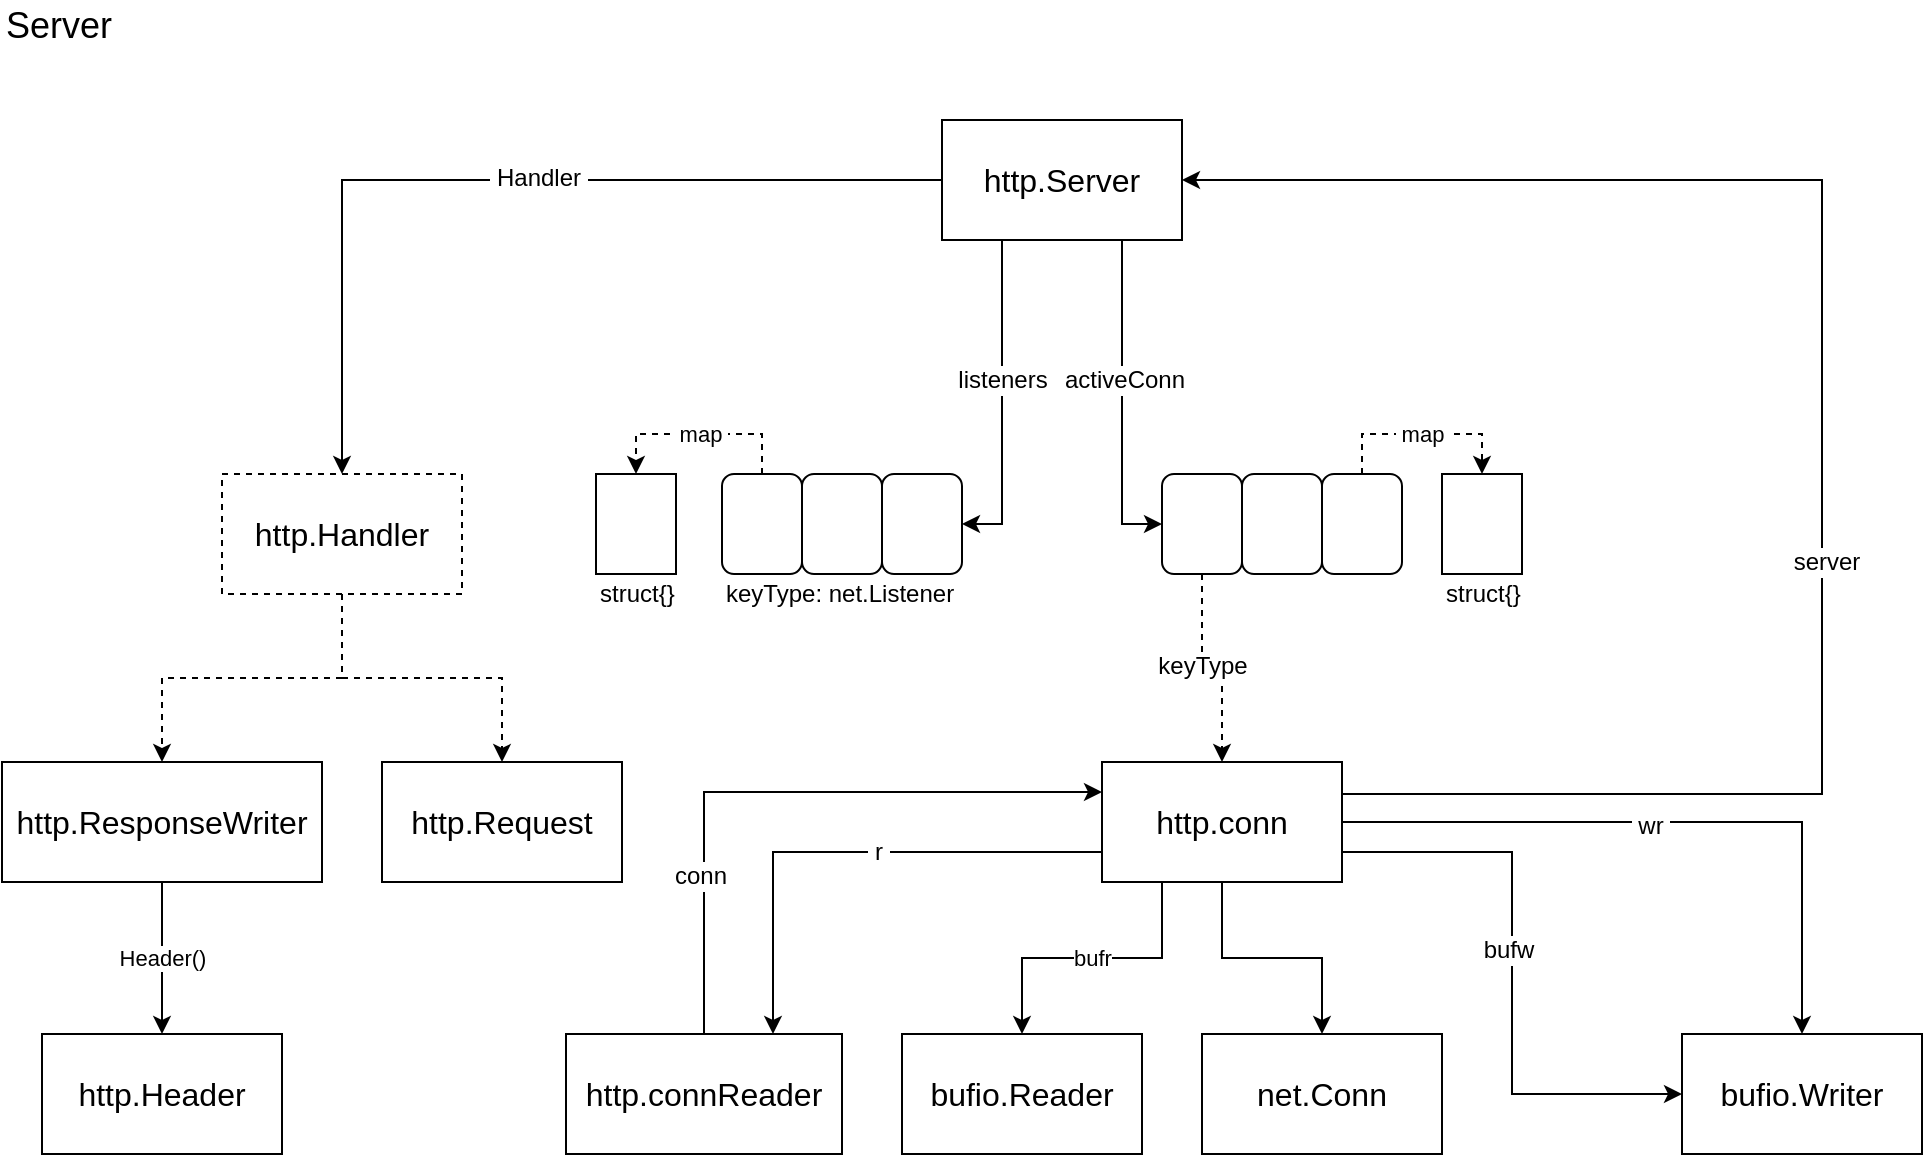 <mxfile version="11.3.0" type="github" pages="5"><diagram id="zBXkdCU3wYErV7SUpff7" name="Server"><mxGraphModel dx="1773" dy="646" grid="1" gridSize="10" guides="1" tooltips="1" connect="1" arrows="1" fold="1" page="1" pageScale="1" pageWidth="827" pageHeight="1169" math="0" shadow="0"><root><mxCell id="0"/><mxCell id="1" parent="0"/><mxCell id="yy0_jVJ6bca4rbAHpRvI-2" style="edgeStyle=orthogonalEdgeStyle;rounded=0;orthogonalLoop=1;jettySize=auto;html=1;exitX=0.5;exitY=1;exitDx=0;exitDy=0;entryX=0.5;entryY=0;entryDx=0;entryDy=0;dashed=1;" parent="1" source="XZ0kQnbGNtwGTSz7tpr2-2" target="eRuvfbk4fQbDGOvKYoNE-1" edge="1"><mxGeometry relative="1" as="geometry"/></mxCell><mxCell id="_5E_B1N9F94cw7hnciZH-10" style="edgeStyle=orthogonalEdgeStyle;rounded=0;orthogonalLoop=1;jettySize=auto;html=1;exitX=0.5;exitY=1;exitDx=0;exitDy=0;entryX=0.5;entryY=0;entryDx=0;entryDy=0;dashed=1;" edge="1" parent="1" source="XZ0kQnbGNtwGTSz7tpr2-2" target="eRuvfbk4fQbDGOvKYoNE-2"><mxGeometry relative="1" as="geometry"/></mxCell><mxCell id="XZ0kQnbGNtwGTSz7tpr2-2" value="&lt;font style=&quot;font-size: 16px&quot;&gt;http.Handler&lt;/font&gt;" style="rounded=0;whiteSpace=wrap;html=1;dashed=1;" parent="1" vertex="1"><mxGeometry x="30" y="257" width="120" height="60" as="geometry"/></mxCell><mxCell id="oGSa9Z-0SdR6X780-D98-1" value="&lt;font style=&quot;font-size: 18px&quot;&gt;Server&lt;/font&gt;" style="text;html=1;resizable=0;points=[];autosize=1;align=left;verticalAlign=top;spacingTop=-4;" parent="1" vertex="1"><mxGeometry x="-80" y="20" width="70" height="20" as="geometry"/></mxCell><mxCell id="eRuvfbk4fQbDGOvKYoNE-1" value="&lt;font style=&quot;font-size: 16px&quot;&gt;http.Request&lt;/font&gt;" style="rounded=0;whiteSpace=wrap;html=1;" parent="1" vertex="1"><mxGeometry x="110" y="401" width="120" height="60" as="geometry"/></mxCell><mxCell id="_5E_B1N9F94cw7hnciZH-13" value="Header()" style="edgeStyle=orthogonalEdgeStyle;rounded=0;orthogonalLoop=1;jettySize=auto;html=1;exitX=0.5;exitY=1;exitDx=0;exitDy=0;entryX=0.5;entryY=0;entryDx=0;entryDy=0;" edge="1" parent="1" source="eRuvfbk4fQbDGOvKYoNE-2" target="yy0_jVJ6bca4rbAHpRvI-4"><mxGeometry relative="1" as="geometry"/></mxCell><mxCell id="eRuvfbk4fQbDGOvKYoNE-2" value="&lt;font style=&quot;font-size: 16px&quot;&gt;http.ResponseWriter&lt;/font&gt;" style="rounded=0;whiteSpace=wrap;html=1;" parent="1" vertex="1"><mxGeometry x="-80" y="401" width="160" height="60" as="geometry"/></mxCell><mxCell id="yy0_jVJ6bca4rbAHpRvI-4" value="&lt;font style=&quot;font-size: 16px&quot;&gt;http.Header&lt;/font&gt;" style="rounded=0;whiteSpace=wrap;html=1;" parent="1" vertex="1"><mxGeometry x="-60" y="537" width="120" height="60" as="geometry"/></mxCell><mxCell id="yy0_jVJ6bca4rbAHpRvI-7" style="edgeStyle=orthogonalEdgeStyle;rounded=0;orthogonalLoop=1;jettySize=auto;html=1;exitX=0;exitY=0.5;exitDx=0;exitDy=0;entryX=0.5;entryY=0;entryDx=0;entryDy=0;" parent="1" source="yy0_jVJ6bca4rbAHpRvI-6" target="XZ0kQnbGNtwGTSz7tpr2-2" edge="1"><mxGeometry relative="1" as="geometry"/></mxCell><mxCell id="dMa3gt0pQZjK0SJyN9aP-4" value="&amp;nbsp;Handler&amp;nbsp;" style="text;html=1;resizable=0;points=[];align=center;verticalAlign=middle;labelBackgroundColor=#ffffff;" parent="yy0_jVJ6bca4rbAHpRvI-7" vertex="1" connectable="0"><mxGeometry x="-0.093" y="-1" relative="1" as="geometry"><mxPoint as="offset"/></mxGeometry></mxCell><mxCell id="dMa3gt0pQZjK0SJyN9aP-5" style="edgeStyle=orthogonalEdgeStyle;rounded=0;orthogonalLoop=1;jettySize=auto;html=1;exitX=0.25;exitY=1;exitDx=0;exitDy=0;entryX=1;entryY=0.5;entryDx=0;entryDy=0;" parent="1" source="yy0_jVJ6bca4rbAHpRvI-6" target="dMa3gt0pQZjK0SJyN9aP-3" edge="1"><mxGeometry relative="1" as="geometry"/></mxCell><mxCell id="dMa3gt0pQZjK0SJyN9aP-6" value="&amp;nbsp;listeners&amp;nbsp;" style="text;html=1;resizable=0;points=[];align=center;verticalAlign=middle;labelBackgroundColor=#ffffff;" parent="dMa3gt0pQZjK0SJyN9aP-5" vertex="1" connectable="0"><mxGeometry x="0.049" y="3" relative="1" as="geometry"><mxPoint x="-3" y="-15" as="offset"/></mxGeometry></mxCell><mxCell id="_5E_B1N9F94cw7hnciZH-8" style="edgeStyle=orthogonalEdgeStyle;rounded=0;orthogonalLoop=1;jettySize=auto;html=1;exitX=0.75;exitY=1;exitDx=0;exitDy=0;entryX=0;entryY=0.5;entryDx=0;entryDy=0;" edge="1" parent="1" source="yy0_jVJ6bca4rbAHpRvI-6" target="dMa3gt0pQZjK0SJyN9aP-13"><mxGeometry relative="1" as="geometry"/></mxCell><mxCell id="_5E_B1N9F94cw7hnciZH-9" value="&amp;nbsp;activeConn&amp;nbsp;" style="text;html=1;resizable=0;points=[];align=center;verticalAlign=middle;labelBackgroundColor=#ffffff;" vertex="1" connectable="0" parent="_5E_B1N9F94cw7hnciZH-8"><mxGeometry x="-0.136" y="1" relative="1" as="geometry"><mxPoint as="offset"/></mxGeometry></mxCell><mxCell id="yy0_jVJ6bca4rbAHpRvI-6" value="&lt;font style=&quot;font-size: 16px&quot;&gt;http.Server&lt;/font&gt;" style="rounded=0;whiteSpace=wrap;html=1;" parent="1" vertex="1"><mxGeometry x="390" y="80" width="120" height="60" as="geometry"/></mxCell><mxCell id="_5E_B1N9F94cw7hnciZH-11" value="&amp;nbsp;map&amp;nbsp;" style="edgeStyle=orthogonalEdgeStyle;rounded=0;orthogonalLoop=1;jettySize=auto;html=1;exitX=0.5;exitY=0;exitDx=0;exitDy=0;entryX=0.5;entryY=0;entryDx=0;entryDy=0;dashed=1;" edge="1" parent="1" source="dMa3gt0pQZjK0SJyN9aP-1" target="dMa3gt0pQZjK0SJyN9aP-7"><mxGeometry relative="1" as="geometry"/></mxCell><mxCell id="dMa3gt0pQZjK0SJyN9aP-1" value="" style="rounded=1;whiteSpace=wrap;html=1;" parent="1" vertex="1"><mxGeometry x="280" y="257" width="40" height="50" as="geometry"/></mxCell><mxCell id="dMa3gt0pQZjK0SJyN9aP-2" value="" style="rounded=1;whiteSpace=wrap;html=1;" parent="1" vertex="1"><mxGeometry x="320" y="257" width="40" height="50" as="geometry"/></mxCell><mxCell id="dMa3gt0pQZjK0SJyN9aP-3" value="" style="rounded=1;whiteSpace=wrap;html=1;" parent="1" vertex="1"><mxGeometry x="360" y="257" width="40" height="50" as="geometry"/></mxCell><mxCell id="dMa3gt0pQZjK0SJyN9aP-7" value="" style="rounded=0;whiteSpace=wrap;html=1;" parent="1" vertex="1"><mxGeometry x="217" y="257" width="40" height="50" as="geometry"/></mxCell><mxCell id="dMa3gt0pQZjK0SJyN9aP-9" value="keyType: net.Listener" style="text;html=1;resizable=0;points=[];autosize=1;align=left;verticalAlign=top;spacingTop=-4;" parent="1" vertex="1"><mxGeometry x="280" y="307" width="130" height="20" as="geometry"/></mxCell><mxCell id="dMa3gt0pQZjK0SJyN9aP-11" value="struct{}" style="text;html=1;resizable=0;points=[];autosize=1;align=left;verticalAlign=top;spacingTop=-4;" parent="1" vertex="1"><mxGeometry x="217" y="307" width="50" height="20" as="geometry"/></mxCell><mxCell id="dMa3gt0pQZjK0SJyN9aP-24" style="edgeStyle=orthogonalEdgeStyle;rounded=0;orthogonalLoop=1;jettySize=auto;html=1;exitX=0.5;exitY=1;exitDx=0;exitDy=0;dashed=1;entryX=0.5;entryY=0;entryDx=0;entryDy=0;" parent="1" source="dMa3gt0pQZjK0SJyN9aP-13" target="dMa3gt0pQZjK0SJyN9aP-23" edge="1"><mxGeometry relative="1" as="geometry"/></mxCell><mxCell id="dMa3gt0pQZjK0SJyN9aP-25" value="&amp;nbsp;keyType&amp;nbsp;" style="text;html=1;resizable=0;points=[];align=center;verticalAlign=middle;labelBackgroundColor=#ffffff;" parent="dMa3gt0pQZjK0SJyN9aP-24" vertex="1" connectable="0"><mxGeometry x="-0.267" y="8" relative="1" as="geometry"><mxPoint x="-8" y="8" as="offset"/></mxGeometry></mxCell><mxCell id="dMa3gt0pQZjK0SJyN9aP-13" value="" style="rounded=1;whiteSpace=wrap;html=1;" parent="1" vertex="1"><mxGeometry x="500" y="257" width="40" height="50" as="geometry"/></mxCell><mxCell id="dMa3gt0pQZjK0SJyN9aP-14" value="" style="rounded=1;whiteSpace=wrap;html=1;" parent="1" vertex="1"><mxGeometry x="540" y="257" width="40" height="50" as="geometry"/></mxCell><mxCell id="_5E_B1N9F94cw7hnciZH-12" value="&amp;nbsp;map&amp;nbsp;" style="edgeStyle=orthogonalEdgeStyle;rounded=0;orthogonalLoop=1;jettySize=auto;html=1;exitX=0.5;exitY=0;exitDx=0;exitDy=0;entryX=0.5;entryY=0;entryDx=0;entryDy=0;dashed=1;" edge="1" parent="1" source="dMa3gt0pQZjK0SJyN9aP-15" target="dMa3gt0pQZjK0SJyN9aP-19"><mxGeometry relative="1" as="geometry"/></mxCell><mxCell id="dMa3gt0pQZjK0SJyN9aP-15" value="" style="rounded=1;whiteSpace=wrap;html=1;" parent="1" vertex="1"><mxGeometry x="580" y="257" width="40" height="50" as="geometry"/></mxCell><mxCell id="dMa3gt0pQZjK0SJyN9aP-19" value="" style="rounded=0;whiteSpace=wrap;html=1;" parent="1" vertex="1"><mxGeometry x="640" y="257" width="40" height="50" as="geometry"/></mxCell><mxCell id="dMa3gt0pQZjK0SJyN9aP-20" value="struct{}" style="text;html=1;resizable=0;points=[];autosize=1;align=left;verticalAlign=top;spacingTop=-4;" parent="1" vertex="1"><mxGeometry x="640" y="307" width="50" height="20" as="geometry"/></mxCell><mxCell id="dMa3gt0pQZjK0SJyN9aP-27" style="edgeStyle=orthogonalEdgeStyle;rounded=0;orthogonalLoop=1;jettySize=auto;html=1;exitX=1;exitY=0.5;exitDx=0;exitDy=0;entryX=1;entryY=0.5;entryDx=0;entryDy=0;" parent="1" source="dMa3gt0pQZjK0SJyN9aP-23" target="yy0_jVJ6bca4rbAHpRvI-6" edge="1"><mxGeometry relative="1" as="geometry"><Array as="points"><mxPoint x="580" y="417"/><mxPoint x="830" y="417"/><mxPoint x="830" y="110"/></Array></mxGeometry></mxCell><mxCell id="dMa3gt0pQZjK0SJyN9aP-28" value="server" style="text;html=1;resizable=0;points=[];align=center;verticalAlign=middle;labelBackgroundColor=#ffffff;" parent="dMa3gt0pQZjK0SJyN9aP-27" vertex="1" connectable="0"><mxGeometry x="-0.133" y="-2" relative="1" as="geometry"><mxPoint as="offset"/></mxGeometry></mxCell><mxCell id="dMa3gt0pQZjK0SJyN9aP-34" style="edgeStyle=orthogonalEdgeStyle;rounded=0;orthogonalLoop=1;jettySize=auto;html=1;exitX=0;exitY=0.75;exitDx=0;exitDy=0;entryX=0.75;entryY=0;entryDx=0;entryDy=0;" parent="1" source="dMa3gt0pQZjK0SJyN9aP-23" target="dMa3gt0pQZjK0SJyN9aP-30" edge="1"><mxGeometry relative="1" as="geometry"/></mxCell><mxCell id="bbZI7tWqv4jfkgn5L-42-3" value="&amp;nbsp;r&amp;nbsp;" style="text;html=1;resizable=0;points=[];align=center;verticalAlign=middle;labelBackgroundColor=#ffffff;" parent="dMa3gt0pQZjK0SJyN9aP-34" vertex="1" connectable="0"><mxGeometry x="-0.122" relative="1" as="geometry"><mxPoint as="offset"/></mxGeometry></mxCell><mxCell id="bbZI7tWqv4jfkgn5L-42-2" value="bufr" style="edgeStyle=orthogonalEdgeStyle;rounded=0;orthogonalLoop=1;jettySize=auto;html=1;exitX=0.25;exitY=1;exitDx=0;exitDy=0;entryX=0.5;entryY=0;entryDx=0;entryDy=0;" parent="1" source="dMa3gt0pQZjK0SJyN9aP-23" target="bbZI7tWqv4jfkgn5L-42-1" edge="1"><mxGeometry relative="1" as="geometry"/></mxCell><mxCell id="_5E_B1N9F94cw7hnciZH-15" style="edgeStyle=orthogonalEdgeStyle;rounded=0;orthogonalLoop=1;jettySize=auto;html=1;exitX=0.5;exitY=1;exitDx=0;exitDy=0;entryX=0.5;entryY=0;entryDx=0;entryDy=0;" edge="1" parent="1" source="dMa3gt0pQZjK0SJyN9aP-23" target="dMa3gt0pQZjK0SJyN9aP-29"><mxGeometry relative="1" as="geometry"/></mxCell><mxCell id="9L2V6W5SGWNOlZvE-vbB-8" style="edgeStyle=orthogonalEdgeStyle;rounded=0;orthogonalLoop=1;jettySize=auto;html=1;exitX=1;exitY=0.75;exitDx=0;exitDy=0;entryX=0;entryY=0.5;entryDx=0;entryDy=0;" edge="1" parent="1" source="dMa3gt0pQZjK0SJyN9aP-23" target="dMa3gt0pQZjK0SJyN9aP-31"><mxGeometry relative="1" as="geometry"/></mxCell><mxCell id="9L2V6W5SGWNOlZvE-vbB-9" value="&amp;nbsp;bufw&amp;nbsp;" style="text;html=1;resizable=0;points=[];align=center;verticalAlign=middle;labelBackgroundColor=#ffffff;" vertex="1" connectable="0" parent="9L2V6W5SGWNOlZvE-vbB-8"><mxGeometry x="-0.084" y="-2" relative="1" as="geometry"><mxPoint as="offset"/></mxGeometry></mxCell><mxCell id="9L2V6W5SGWNOlZvE-vbB-12" style="edgeStyle=orthogonalEdgeStyle;rounded=0;orthogonalLoop=1;jettySize=auto;html=1;exitX=1;exitY=0.5;exitDx=0;exitDy=0;entryX=0.5;entryY=0;entryDx=0;entryDy=0;" edge="1" parent="1" source="dMa3gt0pQZjK0SJyN9aP-23" target="dMa3gt0pQZjK0SJyN9aP-31"><mxGeometry relative="1" as="geometry"/></mxCell><mxCell id="9L2V6W5SGWNOlZvE-vbB-13" value="&amp;nbsp;wr&amp;nbsp;" style="text;html=1;resizable=0;points=[];align=center;verticalAlign=middle;labelBackgroundColor=#ffffff;" vertex="1" connectable="0" parent="9L2V6W5SGWNOlZvE-vbB-12"><mxGeometry x="-0.083" y="-2" relative="1" as="geometry"><mxPoint as="offset"/></mxGeometry></mxCell><mxCell id="dMa3gt0pQZjK0SJyN9aP-23" value="&lt;font style=&quot;font-size: 16px&quot;&gt;http.conn&lt;/font&gt;" style="rounded=0;whiteSpace=wrap;html=1;" parent="1" vertex="1"><mxGeometry x="470" y="401" width="120" height="60" as="geometry"/></mxCell><mxCell id="bbZI7tWqv4jfkgn5L-42-1" value="&lt;font style=&quot;font-size: 16px&quot;&gt;bufio.Reader&lt;/font&gt;" style="rounded=0;whiteSpace=wrap;html=1;" parent="1" vertex="1"><mxGeometry x="370" y="537" width="120" height="60" as="geometry"/></mxCell><mxCell id="dMa3gt0pQZjK0SJyN9aP-29" value="&lt;font style=&quot;font-size: 16px&quot;&gt;net.Conn&lt;/font&gt;" style="rounded=0;whiteSpace=wrap;html=1;" parent="1" vertex="1"><mxGeometry x="520" y="537" width="120" height="60" as="geometry"/></mxCell><mxCell id="55347ak_hM7CL-N7wHWb-1" style="edgeStyle=orthogonalEdgeStyle;rounded=0;orthogonalLoop=1;jettySize=auto;html=1;exitX=0.5;exitY=0;exitDx=0;exitDy=0;entryX=0;entryY=0.25;entryDx=0;entryDy=0;" parent="1" source="dMa3gt0pQZjK0SJyN9aP-30" target="dMa3gt0pQZjK0SJyN9aP-23" edge="1"><mxGeometry relative="1" as="geometry"/></mxCell><mxCell id="55347ak_hM7CL-N7wHWb-2" value="conn" style="text;html=1;resizable=0;points=[];align=center;verticalAlign=middle;labelBackgroundColor=#ffffff;" parent="55347ak_hM7CL-N7wHWb-1" vertex="1" connectable="0"><mxGeometry x="-0.502" y="2" relative="1" as="geometry"><mxPoint as="offset"/></mxGeometry></mxCell><mxCell id="dMa3gt0pQZjK0SJyN9aP-30" value="&lt;font style=&quot;font-size: 16px&quot;&gt;http.connReader&lt;/font&gt;" style="rounded=0;whiteSpace=wrap;html=1;" parent="1" vertex="1"><mxGeometry x="202" y="537" width="138" height="60" as="geometry"/></mxCell><mxCell id="dMa3gt0pQZjK0SJyN9aP-31" value="&lt;font style=&quot;font-size: 16px&quot;&gt;bufio.Writer&lt;/font&gt;" style="rounded=0;whiteSpace=wrap;html=1;" parent="1" vertex="1"><mxGeometry x="760" y="537" width="120" height="60" as="geometry"/></mxCell></root></mxGraphModel></diagram><diagram id="KPZ4N2hkVdt5YZVteXWy" name="Transport"><mxGraphModel dx="946" dy="646" grid="1" gridSize="10" guides="1" tooltips="1" connect="1" arrows="1" fold="1" page="1" pageScale="1" pageWidth="827" pageHeight="1169" math="0" shadow="0"><root><mxCell id="mEmLJkesen6WETmv3eBq-0"/><mxCell id="mEmLJkesen6WETmv3eBq-1" parent="mEmLJkesen6WETmv3eBq-0"/><mxCell id="mEmLJkesen6WETmv3eBq-4" value="" style="edgeStyle=orthogonalEdgeStyle;rounded=0;orthogonalLoop=1;jettySize=auto;html=1;dashed=1;" parent="mEmLJkesen6WETmv3eBq-1" source="mEmLJkesen6WETmv3eBq-2" target="mEmLJkesen6WETmv3eBq-3" edge="1"><mxGeometry relative="1" as="geometry"/></mxCell><mxCell id="mEmLJkesen6WETmv3eBq-16" style="edgeStyle=orthogonalEdgeStyle;rounded=0;orthogonalLoop=1;jettySize=auto;html=1;exitX=0;exitY=0.5;exitDx=0;exitDy=0;entryX=0;entryY=0.5;entryDx=0;entryDy=0;" parent="mEmLJkesen6WETmv3eBq-1" source="mEmLJkesen6WETmv3eBq-2" target="mEmLJkesen6WETmv3eBq-13" edge="1"><mxGeometry relative="1" as="geometry"/></mxCell><mxCell id="mEmLJkesen6WETmv3eBq-17" value="idleConn" style="text;html=1;resizable=0;points=[];align=center;verticalAlign=middle;labelBackgroundColor=#ffffff;" parent="mEmLJkesen6WETmv3eBq-16" vertex="1" connectable="0"><mxGeometry x="0.025" y="-2" relative="1" as="geometry"><mxPoint x="2" y="-7" as="offset"/></mxGeometry></mxCell><mxCell id="mEmLJkesen6WETmv3eBq-2" value="&lt;font style=&quot;font-size: 15px&quot;&gt;http.Transport&lt;/font&gt;" style="rounded=0;whiteSpace=wrap;html=1;" parent="mEmLJkesen6WETmv3eBq-1" vertex="1"><mxGeometry x="100" y="360" width="140" height="50" as="geometry"/></mxCell><mxCell id="mEmLJkesen6WETmv3eBq-8" style="edgeStyle=orthogonalEdgeStyle;rounded=0;orthogonalLoop=1;jettySize=auto;html=1;exitX=0.5;exitY=0;exitDx=0;exitDy=0;entryX=0.5;entryY=1;entryDx=0;entryDy=0;dashed=1;" parent="mEmLJkesen6WETmv3eBq-1" source="mEmLJkesen6WETmv3eBq-3" target="mEmLJkesen6WETmv3eBq-7" edge="1"><mxGeometry relative="1" as="geometry"/></mxCell><mxCell id="mEmLJkesen6WETmv3eBq-9" style="edgeStyle=orthogonalEdgeStyle;rounded=0;orthogonalLoop=1;jettySize=auto;html=1;exitX=0.5;exitY=0;exitDx=0;exitDy=0;entryX=0.5;entryY=1;entryDx=0;entryDy=0;dashed=1;" parent="mEmLJkesen6WETmv3eBq-1" source="mEmLJkesen6WETmv3eBq-3" target="mEmLJkesen6WETmv3eBq-6" edge="1"><mxGeometry relative="1" as="geometry"/></mxCell><mxCell id="mEmLJkesen6WETmv3eBq-3" value="&lt;font style=&quot;font-size: 15px&quot;&gt;http.RoundTripper&lt;/font&gt;" style="rounded=0;whiteSpace=wrap;html=1;" parent="mEmLJkesen6WETmv3eBq-1" vertex="1"><mxGeometry x="100" y="260" width="140" height="50" as="geometry"/></mxCell><mxCell id="mEmLJkesen6WETmv3eBq-6" value="&lt;font style=&quot;font-size: 15px&quot;&gt;http.Response&lt;/font&gt;" style="rounded=0;whiteSpace=wrap;html=1;" parent="mEmLJkesen6WETmv3eBq-1" vertex="1"><mxGeometry x="200" y="150" width="130" height="50" as="geometry"/></mxCell><mxCell id="mEmLJkesen6WETmv3eBq-7" value="&lt;font style=&quot;font-size: 15px&quot;&gt;http.Request&lt;/font&gt;" style="rounded=0;whiteSpace=wrap;html=1;" parent="mEmLJkesen6WETmv3eBq-1" vertex="1"><mxGeometry x="20" y="150" width="130" height="50" as="geometry"/></mxCell><mxCell id="mEmLJkesen6WETmv3eBq-23" style="edgeStyle=orthogonalEdgeStyle;rounded=0;orthogonalLoop=1;jettySize=auto;html=1;exitX=0.5;exitY=0;exitDx=0;exitDy=0;entryX=0.5;entryY=0;entryDx=0;entryDy=0;dashed=1;" parent="mEmLJkesen6WETmv3eBq-1" source="mEmLJkesen6WETmv3eBq-13" target="mEmLJkesen6WETmv3eBq-20" edge="1"><mxGeometry relative="1" as="geometry"/></mxCell><mxCell id="mEmLJkesen6WETmv3eBq-24" value="&amp;nbsp;map&amp;nbsp;" style="text;html=1;resizable=0;points=[];align=center;verticalAlign=middle;labelBackgroundColor=#ffffff;" parent="mEmLJkesen6WETmv3eBq-23" vertex="1" connectable="0"><mxGeometry x="0.08" y="1" relative="1" as="geometry"><mxPoint as="offset"/></mxGeometry></mxCell><mxCell id="mEmLJkesen6WETmv3eBq-13" value="" style="rounded=1;whiteSpace=wrap;html=1;" parent="mEmLJkesen6WETmv3eBq-1" vertex="1"><mxGeometry x="120" y="480" width="40" height="50" as="geometry"/></mxCell><mxCell id="mEmLJkesen6WETmv3eBq-14" value="" style="rounded=1;whiteSpace=wrap;html=1;" parent="mEmLJkesen6WETmv3eBq-1" vertex="1"><mxGeometry x="160" y="480" width="40" height="50" as="geometry"/></mxCell><mxCell id="mEmLJkesen6WETmv3eBq-15" value="" style="rounded=1;whiteSpace=wrap;html=1;" parent="mEmLJkesen6WETmv3eBq-1" vertex="1"><mxGeometry x="200" y="480" width="40" height="50" as="geometry"/></mxCell><mxCell id="mEmLJkesen6WETmv3eBq-18" value="keyType:&amp;nbsp; http.connectMethodKey" style="text;html=1;resizable=0;points=[];autosize=1;align=left;verticalAlign=top;spacingTop=-4;" parent="mEmLJkesen6WETmv3eBq-1" vertex="1"><mxGeometry x="120" y="538" width="200" height="20" as="geometry"/></mxCell><mxCell id="mEmLJkesen6WETmv3eBq-20" value="" style="rounded=1;whiteSpace=wrap;html=1;" parent="mEmLJkesen6WETmv3eBq-1" vertex="1"><mxGeometry x="293" y="480" width="40" height="50" as="geometry"/></mxCell><mxCell id="mEmLJkesen6WETmv3eBq-27" style="edgeStyle=orthogonalEdgeStyle;rounded=0;orthogonalLoop=1;jettySize=auto;html=1;exitX=0.5;exitY=0;exitDx=0;exitDy=0;dashed=1;entryX=0;entryY=0.5;entryDx=0;entryDy=0;" parent="mEmLJkesen6WETmv3eBq-1" source="mEmLJkesen6WETmv3eBq-21" target="mEmLJkesen6WETmv3eBq-26" edge="1"><mxGeometry relative="1" as="geometry"><mxPoint x="460" y="200" as="targetPoint"/></mxGeometry></mxCell><mxCell id="mEmLJkesen6WETmv3eBq-28" value="valueType" style="text;html=1;resizable=0;points=[];align=center;verticalAlign=middle;labelBackgroundColor=#ffffff;" parent="mEmLJkesen6WETmv3eBq-27" vertex="1" connectable="0"><mxGeometry x="-0.181" relative="1" as="geometry"><mxPoint as="offset"/></mxGeometry></mxCell><mxCell id="mEmLJkesen6WETmv3eBq-21" value="" style="rounded=1;whiteSpace=wrap;html=1;" parent="mEmLJkesen6WETmv3eBq-1" vertex="1"><mxGeometry x="333" y="480" width="40" height="50" as="geometry"/></mxCell><mxCell id="mEmLJkesen6WETmv3eBq-22" value="" style="rounded=1;whiteSpace=wrap;html=1;" parent="mEmLJkesen6WETmv3eBq-1" vertex="1"><mxGeometry x="373" y="480" width="40" height="50" as="geometry"/></mxCell><mxCell id="mEmLJkesen6WETmv3eBq-32" style="edgeStyle=orthogonalEdgeStyle;rounded=0;orthogonalLoop=1;jettySize=auto;html=1;exitX=0.25;exitY=1;exitDx=0;exitDy=0;entryX=0.5;entryY=0;entryDx=0;entryDy=0;" parent="mEmLJkesen6WETmv3eBq-1" source="mEmLJkesen6WETmv3eBq-26" target="mEmLJkesen6WETmv3eBq-31" edge="1"><mxGeometry relative="1" as="geometry"/></mxCell><mxCell id="mEmLJkesen6WETmv3eBq-36" value="&amp;nbsp;conn&amp;nbsp;" style="text;html=1;resizable=0;points=[];align=center;verticalAlign=middle;labelBackgroundColor=#ffffff;" parent="mEmLJkesen6WETmv3eBq-32" vertex="1" connectable="0"><mxGeometry x="0.004" y="4" relative="1" as="geometry"><mxPoint as="offset"/></mxGeometry></mxCell><mxCell id="mEmLJkesen6WETmv3eBq-33" style="edgeStyle=orthogonalEdgeStyle;rounded=0;orthogonalLoop=1;jettySize=auto;html=1;exitX=0.5;exitY=1;exitDx=0;exitDy=0;entryX=0.5;entryY=0;entryDx=0;entryDy=0;" parent="mEmLJkesen6WETmv3eBq-1" source="mEmLJkesen6WETmv3eBq-26" target="mEmLJkesen6WETmv3eBq-30" edge="1"><mxGeometry relative="1" as="geometry"/></mxCell><mxCell id="mEmLJkesen6WETmv3eBq-37" value="br" style="text;html=1;resizable=0;points=[];align=center;verticalAlign=middle;labelBackgroundColor=#ffffff;" parent="mEmLJkesen6WETmv3eBq-33" vertex="1" connectable="0"><mxGeometry x="-0.017" relative="1" as="geometry"><mxPoint as="offset"/></mxGeometry></mxCell><mxCell id="mEmLJkesen6WETmv3eBq-34" style="edgeStyle=orthogonalEdgeStyle;rounded=0;orthogonalLoop=1;jettySize=auto;html=1;exitX=0.75;exitY=1;exitDx=0;exitDy=0;" parent="mEmLJkesen6WETmv3eBq-1" source="mEmLJkesen6WETmv3eBq-26" target="mEmLJkesen6WETmv3eBq-29" edge="1"><mxGeometry relative="1" as="geometry"/></mxCell><mxCell id="mEmLJkesen6WETmv3eBq-38" value="&amp;nbsp;bw&amp;nbsp;" style="text;html=1;resizable=0;points=[];align=center;verticalAlign=middle;labelBackgroundColor=#ffffff;" parent="mEmLJkesen6WETmv3eBq-34" vertex="1" connectable="0"><mxGeometry x="-0.009" y="-3" relative="1" as="geometry"><mxPoint as="offset"/></mxGeometry></mxCell><mxCell id="mEmLJkesen6WETmv3eBq-26" value="&lt;font style=&quot;font-size: 15px&quot;&gt;http.persistConn&lt;/font&gt;" style="rounded=0;whiteSpace=wrap;html=1;" parent="mEmLJkesen6WETmv3eBq-1" vertex="1"><mxGeometry x="510" y="150" width="150" height="50" as="geometry"/></mxCell><mxCell id="mEmLJkesen6WETmv3eBq-29" value="&lt;font style=&quot;font-size: 15px&quot;&gt;bufio.Writer&lt;/font&gt;" style="rounded=0;whiteSpace=wrap;html=1;" parent="mEmLJkesen6WETmv3eBq-1" vertex="1"><mxGeometry x="667" y="320" width="120" height="50" as="geometry"/></mxCell><mxCell id="mEmLJkesen6WETmv3eBq-41" style="edgeStyle=orthogonalEdgeStyle;rounded=0;orthogonalLoop=1;jettySize=auto;html=1;exitX=0.5;exitY=1;exitDx=0;exitDy=0;entryX=0.5;entryY=1;entryDx=0;entryDy=0;dashed=1;" parent="mEmLJkesen6WETmv3eBq-1" source="mEmLJkesen6WETmv3eBq-30" target="mEmLJkesen6WETmv3eBq-31" edge="1"><mxGeometry relative="1" as="geometry"/></mxCell><mxCell id="mEmLJkesen6WETmv3eBq-30" value="&lt;font style=&quot;font-size: 15px&quot;&gt;bufio.Reader&lt;/font&gt;" style="rounded=0;whiteSpace=wrap;html=1;" parent="mEmLJkesen6WETmv3eBq-1" vertex="1"><mxGeometry x="527" y="320" width="120" height="50" as="geometry"/></mxCell><mxCell id="mEmLJkesen6WETmv3eBq-31" value="&lt;font style=&quot;font-size: 15px&quot;&gt;net.Conn&lt;/font&gt;" style="rounded=0;whiteSpace=wrap;html=1;" parent="mEmLJkesen6WETmv3eBq-1" vertex="1"><mxGeometry x="380" y="320" width="120" height="50" as="geometry"/></mxCell><mxCell id="mEmLJkesen6WETmv3eBq-44" value="" style="endArrow=none;dashed=1;html=1;entryX=0.5;entryY=1;entryDx=0;entryDy=0;" parent="mEmLJkesen6WETmv3eBq-1" target="mEmLJkesen6WETmv3eBq-29" edge="1"><mxGeometry width="50" height="50" relative="1" as="geometry"><mxPoint x="727" y="420" as="sourcePoint"/><mxPoint x="657" y="470" as="targetPoint"/></mxGeometry></mxCell><mxCell id="mEmLJkesen6WETmv3eBq-45" value="" style="endArrow=none;dashed=1;html=1;" parent="mEmLJkesen6WETmv3eBq-1" edge="1"><mxGeometry width="50" height="50" relative="1" as="geometry"><mxPoint x="440" y="420" as="sourcePoint"/><mxPoint x="727" y="420" as="targetPoint"/></mxGeometry></mxCell><mxCell id="mEmLJkesen6WETmv3eBq-46" value="" style="endArrow=classic;html=1;dashed=1;entryX=0.5;entryY=1;entryDx=0;entryDy=0;" parent="mEmLJkesen6WETmv3eBq-1" target="mEmLJkesen6WETmv3eBq-31" edge="1"><mxGeometry width="50" height="50" relative="1" as="geometry"><mxPoint x="440" y="420" as="sourcePoint"/><mxPoint x="457" y="400" as="targetPoint"/></mxGeometry></mxCell><mxCell id="mEmLJkesen6WETmv3eBq-47" value="&lt;font style=&quot;font-size: 18px&quot;&gt;Transport&lt;/font&gt;" style="text;html=1;resizable=0;points=[];autosize=1;align=left;verticalAlign=top;spacingTop=-4;" parent="mEmLJkesen6WETmv3eBq-1" vertex="1"><mxGeometry x="20" y="88" width="90" height="20" as="geometry"/></mxCell></root></mxGraphModel></diagram><diagram id="yZ_oZVqlJmadZ3tex43q" name="Page-3"><mxGraphModel dx="946" dy="646" grid="1" gridSize="10" guides="1" tooltips="1" connect="1" arrows="1" fold="1" page="1" pageScale="1" pageWidth="827" pageHeight="1169" math="0" shadow="0"><root><mxCell id="Id-MR9r3dJlgoPdQ7y2n-0"/><mxCell id="Id-MR9r3dJlgoPdQ7y2n-1" parent="Id-MR9r3dJlgoPdQ7y2n-0"/><mxCell id="-VMHHCW4gEyBvCWVsnuy-2" value="" style="edgeStyle=orthogonalEdgeStyle;rounded=0;orthogonalLoop=1;jettySize=auto;html=1;" parent="Id-MR9r3dJlgoPdQ7y2n-1" source="-VMHHCW4gEyBvCWVsnuy-0" target="-VMHHCW4gEyBvCWVsnuy-1" edge="1"><mxGeometry relative="1" as="geometry"/></mxCell><mxCell id="-VMHHCW4gEyBvCWVsnuy-0" value="&lt;font style=&quot;font-size: 14px&quot;&gt;http.HandleFunc&lt;/font&gt;" style="rounded=0;whiteSpace=wrap;html=1;" parent="Id-MR9r3dJlgoPdQ7y2n-1" vertex="1"><mxGeometry x="320" y="240" width="120" height="60" as="geometry"/></mxCell><mxCell id="-VMHHCW4gEyBvCWVsnuy-1" value="&lt;font style=&quot;font-size: 14px&quot;&gt;DefaultServeMux.HandleFunc&lt;/font&gt;" style="rounded=0;whiteSpace=wrap;html=1;" parent="Id-MR9r3dJlgoPdQ7y2n-1" vertex="1"><mxGeometry x="260" y="380" width="240" height="60" as="geometry"/></mxCell></root></mxGraphModel></diagram><diagram id="4JwQag7f2aZwFlugCQE-" name="ListenAndServe"><mxGraphModel dx="946" dy="646" grid="1" gridSize="10" guides="1" tooltips="1" connect="1" arrows="1" fold="1" page="1" pageScale="1" pageWidth="827" pageHeight="1169" math="0" shadow="0"><root><mxCell id="S3FvTVJexCwpWLH37yGV-0"/><mxCell id="S3FvTVJexCwpWLH37yGV-1" parent="S3FvTVJexCwpWLH37yGV-0"/><mxCell id="S3FvTVJexCwpWLH37yGV-4" value="" style="edgeStyle=orthogonalEdgeStyle;rounded=0;orthogonalLoop=1;jettySize=auto;html=1;" parent="S3FvTVJexCwpWLH37yGV-1" source="S3FvTVJexCwpWLH37yGV-2" target="S3FvTVJexCwpWLH37yGV-3" edge="1"><mxGeometry relative="1" as="geometry"/></mxCell><mxCell id="S3FvTVJexCwpWLH37yGV-2" value="&lt;font style=&quot;font-size: 14px&quot;&gt;http.ListenAndServe&lt;/font&gt;" style="rounded=0;whiteSpace=wrap;html=1;" parent="S3FvTVJexCwpWLH37yGV-1" vertex="1"><mxGeometry x="280" y="140" width="160" height="60" as="geometry"/></mxCell><mxCell id="S3FvTVJexCwpWLH37yGV-6" value="" style="edgeStyle=orthogonalEdgeStyle;rounded=0;orthogonalLoop=1;jettySize=auto;html=1;" parent="S3FvTVJexCwpWLH37yGV-1" source="S3FvTVJexCwpWLH37yGV-3" target="S3FvTVJexCwpWLH37yGV-5" edge="1"><mxGeometry relative="1" as="geometry"/></mxCell><mxCell id="S3FvTVJexCwpWLH37yGV-13" style="edgeStyle=orthogonalEdgeStyle;rounded=0;orthogonalLoop=1;jettySize=auto;html=1;exitX=0.5;exitY=1;exitDx=0;exitDy=0;" parent="S3FvTVJexCwpWLH37yGV-1" source="S3FvTVJexCwpWLH37yGV-3" target="S3FvTVJexCwpWLH37yGV-12" edge="1"><mxGeometry relative="1" as="geometry"/></mxCell><mxCell id="S3FvTVJexCwpWLH37yGV-3" value="&lt;font style=&quot;font-size: 14px&quot;&gt;server.ListenAndServe&lt;/font&gt;" style="rounded=0;whiteSpace=wrap;html=1;" parent="S3FvTVJexCwpWLH37yGV-1" vertex="1"><mxGeometry x="280" y="240" width="160" height="60" as="geometry"/></mxCell><mxCell id="S3FvTVJexCwpWLH37yGV-8" value="" style="edgeStyle=orthogonalEdgeStyle;rounded=0;orthogonalLoop=1;jettySize=auto;html=1;" parent="S3FvTVJexCwpWLH37yGV-1" source="S3FvTVJexCwpWLH37yGV-5" target="S3FvTVJexCwpWLH37yGV-7" edge="1"><mxGeometry relative="1" as="geometry"/></mxCell><mxCell id="S3FvTVJexCwpWLH37yGV-5" value="&lt;font style=&quot;font-size: 14px&quot;&gt;net.Listen&lt;/font&gt;" style="rounded=0;whiteSpace=wrap;html=1;" parent="S3FvTVJexCwpWLH37yGV-1" vertex="1"><mxGeometry x="160" y="360" width="120" height="60" as="geometry"/></mxCell><mxCell id="S3FvTVJexCwpWLH37yGV-10" value="" style="edgeStyle=orthogonalEdgeStyle;rounded=0;orthogonalLoop=1;jettySize=auto;html=1;" parent="S3FvTVJexCwpWLH37yGV-1" source="S3FvTVJexCwpWLH37yGV-7" target="S3FvTVJexCwpWLH37yGV-9" edge="1"><mxGeometry relative="1" as="geometry"/></mxCell><mxCell id="S3FvTVJexCwpWLH37yGV-7" value="&lt;font style=&quot;font-size: 14px&quot;&gt;lc.Listen&lt;/font&gt;" style="rounded=0;whiteSpace=wrap;html=1;" parent="S3FvTVJexCwpWLH37yGV-1" vertex="1"><mxGeometry x="160" y="460" width="120" height="60" as="geometry"/></mxCell><mxCell id="S3FvTVJexCwpWLH37yGV-9" value="&lt;font style=&quot;font-size: 14px&quot;&gt;net.Listener&lt;/font&gt;" style="rounded=0;whiteSpace=wrap;html=1;" parent="S3FvTVJexCwpWLH37yGV-1" vertex="1"><mxGeometry x="160" y="560" width="120" height="60" as="geometry"/></mxCell><mxCell id="USFdodz2diBvor4ge3F8-1" style="edgeStyle=orthogonalEdgeStyle;rounded=0;orthogonalLoop=1;jettySize=auto;html=1;exitX=0.5;exitY=1;exitDx=0;exitDy=0;entryX=0.5;entryY=0;entryDx=0;entryDy=0;" parent="S3FvTVJexCwpWLH37yGV-1" source="S3FvTVJexCwpWLH37yGV-12" target="USFdodz2diBvor4ge3F8-0" edge="1"><mxGeometry relative="1" as="geometry"/></mxCell><mxCell id="S3FvTVJexCwpWLH37yGV-12" value="&lt;font style=&quot;font-size: 14px&quot;&gt;srv.Serve&lt;/font&gt;" style="rounded=0;whiteSpace=wrap;html=1;" parent="S3FvTVJexCwpWLH37yGV-1" vertex="1"><mxGeometry x="440" y="360" width="120" height="60" as="geometry"/></mxCell><mxCell id="S3FvTVJexCwpWLH37yGV-14" value="&lt;font style=&quot;font-size: 14px&quot;&gt;c.serve&lt;/font&gt;" style="rounded=0;whiteSpace=wrap;html=1;" parent="S3FvTVJexCwpWLH37yGV-1" vertex="1"><mxGeometry x="440" y="680" width="120" height="60" as="geometry"/></mxCell><mxCell id="USFdodz2diBvor4ge3F8-5" style="edgeStyle=orthogonalEdgeStyle;rounded=0;orthogonalLoop=1;jettySize=auto;html=1;exitX=0.5;exitY=1;exitDx=0;exitDy=0;entryX=0.5;entryY=0;entryDx=0;entryDy=0;" parent="S3FvTVJexCwpWLH37yGV-1" source="USFdodz2diBvor4ge3F8-0" target="USFdodz2diBvor4ge3F8-3" edge="1"><mxGeometry relative="1" as="geometry"/></mxCell><mxCell id="USFdodz2diBvor4ge3F8-0" value="&lt;font style=&quot;font-size: 14px&quot;&gt;l.Accept&lt;/font&gt;" style="rounded=0;whiteSpace=wrap;html=1;" parent="S3FvTVJexCwpWLH37yGV-1" vertex="1"><mxGeometry x="440" y="460" width="120" height="60" as="geometry"/></mxCell><mxCell id="USFdodz2diBvor4ge3F8-6" style="edgeStyle=orthogonalEdgeStyle;rounded=0;orthogonalLoop=1;jettySize=auto;html=1;exitX=0.5;exitY=1;exitDx=0;exitDy=0;entryX=0.5;entryY=0;entryDx=0;entryDy=0;dashed=1;" parent="S3FvTVJexCwpWLH37yGV-1" source="USFdodz2diBvor4ge3F8-3" target="S3FvTVJexCwpWLH37yGV-14" edge="1"><mxGeometry relative="1" as="geometry"/></mxCell><mxCell id="USFdodz2diBvor4ge3F8-7" value="go" style="text;html=1;resizable=0;points=[];align=center;verticalAlign=middle;labelBackgroundColor=#ffffff;" parent="USFdodz2diBvor4ge3F8-6" vertex="1" connectable="0"><mxGeometry x="-0.2" relative="1" as="geometry"><mxPoint as="offset"/></mxGeometry></mxCell><mxCell id="USFdodz2diBvor4ge3F8-3" value="&lt;font style=&quot;font-size: 14px&quot;&gt;srv.newConn&lt;/font&gt;" style="rounded=0;whiteSpace=wrap;html=1;" parent="S3FvTVJexCwpWLH37yGV-1" vertex="1"><mxGeometry x="440" y="560" width="120" height="60" as="geometry"/></mxCell><mxCell id="2Zhp7PKMF2z1S9RGb2SX-0" value="&lt;span style=&quot;font-family: &amp;#34;helvetica&amp;#34; , &amp;#34;arial&amp;#34; , sans-serif ; font-size: 0px&quot;&gt;%3CmxGraphModel%3E%3Croot%3E%3CmxCell%20id%3D%220%22%2F%3E%3CmxCell%20id%3D%221%22%20parent%3D%220%22%2F%3E%3CmxCell%20id%3D%222%22%20value%3D%22%26lt%3Bfont%20style%3D%26quot%3Bfont-size%3A%2018px%26quot%3B%26gt%3BServeMux%26lt%3B%2Ffont%26gt%3B%22%20style%3D%22text%3Bhtml%3D1%3Bresizable%3D0%3Bpoints%3D%5B%5D%3Bautosize%3D1%3Balign%3Dleft%3BverticalAlign%3Dtop%3BspacingTop%3D-4%3B%22%20vertex%3D%221%22%20parent%3D%221%22%3E%3CmxGeometry%20x%3D%22152%22%20y%3D%2220%22%20width%3D%22100%22%20height%3D%2220%22%20as%3D%22geometry%22%2F%3E%3C%2FmxCell%3E%3C%2Froot%3E%3C%2FmxGraphModel%3&lt;/span&gt;" style="text;html=1;resizable=0;points=[];autosize=1;align=left;verticalAlign=top;spacingTop=-4;" vertex="1" parent="S3FvTVJexCwpWLH37yGV-1"><mxGeometry x="172" y="45" width="20" height="20" as="geometry"/></mxCell><mxCell id="2Zhp7PKMF2z1S9RGb2SX-1" value="&lt;font style=&quot;font-size: 18px&quot;&gt;ListenAndServe&lt;/font&gt;" style="text;html=1;resizable=0;points=[];autosize=1;align=left;verticalAlign=top;spacingTop=-4;" vertex="1" parent="S3FvTVJexCwpWLH37yGV-1"><mxGeometry x="160" y="75" width="140" height="20" as="geometry"/></mxCell></root></mxGraphModel></diagram><diagram id="mjTnmN5DwRDTRQpgka-0" name="ServeMux"><mxGraphModel dx="946" dy="646" grid="1" gridSize="10" guides="1" tooltips="1" connect="1" arrows="1" fold="1" page="1" pageScale="1" pageWidth="827" pageHeight="1169" math="0" shadow="0"><root><mxCell id="Et6wvGj3YvyoOb96JrDs-0"/><mxCell id="Et6wvGj3YvyoOb96JrDs-1" parent="Et6wvGj3YvyoOb96JrDs-0"/><mxCell id="QggJsDC7pDz8lcSw8fVk-0" value="&lt;font style=&quot;font-size: 18px&quot;&gt;ServeMux&lt;/font&gt;" style="text;html=1;resizable=0;points=[];autosize=1;align=left;verticalAlign=top;spacingTop=-4;" parent="Et6wvGj3YvyoOb96JrDs-1" vertex="1"><mxGeometry x="162" y="40" width="100" height="20" as="geometry"/></mxCell><mxCell id="rgUunCsfbiqFfM3smYLa-4" style="edgeStyle=orthogonalEdgeStyle;rounded=0;orthogonalLoop=1;jettySize=auto;html=1;exitX=0;exitY=0.5;exitDx=0;exitDy=0;entryX=0;entryY=0.5;entryDx=0;entryDy=0;" parent="Et6wvGj3YvyoOb96JrDs-1" source="rgUunCsfbiqFfM3smYLa-0" target="rgUunCsfbiqFfM3smYLa-1" edge="1"><mxGeometry relative="1" as="geometry"/></mxCell><mxCell id="rgUunCsfbiqFfM3smYLa-13" value="m" style="text;html=1;resizable=0;points=[];align=center;verticalAlign=middle;labelBackgroundColor=#ffffff;" parent="rgUunCsfbiqFfM3smYLa-4" vertex="1" connectable="0"><mxGeometry x="0.056" y="-2" relative="1" as="geometry"><mxPoint as="offset"/></mxGeometry></mxCell><mxCell id="rgUunCsfbiqFfM3smYLa-0" value="&lt;font style=&quot;font-size: 16px&quot;&gt;http.ServeMux&lt;/font&gt;" style="rounded=0;whiteSpace=wrap;html=1;" parent="Et6wvGj3YvyoOb96JrDs-1" vertex="1"><mxGeometry x="182" y="280" width="140" height="60" as="geometry"/></mxCell><mxCell id="rgUunCsfbiqFfM3smYLa-10" style="edgeStyle=orthogonalEdgeStyle;rounded=0;orthogonalLoop=1;jettySize=auto;html=1;exitX=0.5;exitY=0;exitDx=0;exitDy=0;entryX=0.5;entryY=0;entryDx=0;entryDy=0;dashed=1;" parent="Et6wvGj3YvyoOb96JrDs-1" source="rgUunCsfbiqFfM3smYLa-1" target="rgUunCsfbiqFfM3smYLa-7" edge="1"><mxGeometry relative="1" as="geometry"/></mxCell><mxCell id="OLaeQMfO65MSQ3BBuPcG-0" value="&amp;nbsp;map&amp;nbsp;" style="text;html=1;resizable=0;points=[];align=center;verticalAlign=middle;labelBackgroundColor=#ffffff;" parent="rgUunCsfbiqFfM3smYLa-10" vertex="1" connectable="0"><mxGeometry x="-0.117" y="-3" relative="1" as="geometry"><mxPoint x="4" y="-3" as="offset"/></mxGeometry></mxCell><mxCell id="rgUunCsfbiqFfM3smYLa-1" value="" style="rounded=1;whiteSpace=wrap;html=1;" parent="Et6wvGj3YvyoOb96JrDs-1" vertex="1"><mxGeometry x="182" y="440" width="40" height="50" as="geometry"/></mxCell><mxCell id="rgUunCsfbiqFfM3smYLa-2" value="" style="rounded=1;whiteSpace=wrap;html=1;" parent="Et6wvGj3YvyoOb96JrDs-1" vertex="1"><mxGeometry x="222" y="440" width="40" height="50" as="geometry"/></mxCell><mxCell id="rgUunCsfbiqFfM3smYLa-3" value="" style="rounded=1;whiteSpace=wrap;html=1;" parent="Et6wvGj3YvyoOb96JrDs-1" vertex="1"><mxGeometry x="262" y="440" width="40" height="50" as="geometry"/></mxCell><mxCell id="rgUunCsfbiqFfM3smYLa-5" value="&lt;font style=&quot;font-size: 14px&quot;&gt;keyType: String&lt;/font&gt;" style="text;html=1;resizable=0;points=[];autosize=1;align=left;verticalAlign=top;spacingTop=-4;" parent="Et6wvGj3YvyoOb96JrDs-1" vertex="1"><mxGeometry x="182" y="498" width="110" height="20" as="geometry"/></mxCell><mxCell id="rgUunCsfbiqFfM3smYLa-7" value="" style="rounded=1;whiteSpace=wrap;html=1;" parent="Et6wvGj3YvyoOb96JrDs-1" vertex="1"><mxGeometry x="382" y="440" width="40" height="50" as="geometry"/></mxCell><mxCell id="rgUunCsfbiqFfM3smYLa-15" style="edgeStyle=orthogonalEdgeStyle;rounded=0;orthogonalLoop=1;jettySize=auto;html=1;exitX=0.5;exitY=0;exitDx=0;exitDy=0;entryX=0.5;entryY=1;entryDx=0;entryDy=0;" parent="Et6wvGj3YvyoOb96JrDs-1" source="rgUunCsfbiqFfM3smYLa-8" target="rgUunCsfbiqFfM3smYLa-14" edge="1"><mxGeometry relative="1" as="geometry"/></mxCell><mxCell id="rgUunCsfbiqFfM3smYLa-16" value="&amp;nbsp;h&amp;nbsp;" style="text;html=1;resizable=0;points=[];align=center;verticalAlign=middle;labelBackgroundColor=#ffffff;" parent="rgUunCsfbiqFfM3smYLa-15" vertex="1" connectable="0"><mxGeometry x="-0.053" y="-1" relative="1" as="geometry"><mxPoint as="offset"/></mxGeometry></mxCell><mxCell id="rgUunCsfbiqFfM3smYLa-8" value="" style="rounded=1;whiteSpace=wrap;html=1;" parent="Et6wvGj3YvyoOb96JrDs-1" vertex="1"><mxGeometry x="422" y="440" width="40" height="50" as="geometry"/></mxCell><mxCell id="rgUunCsfbiqFfM3smYLa-9" value="" style="rounded=1;whiteSpace=wrap;html=1;" parent="Et6wvGj3YvyoOb96JrDs-1" vertex="1"><mxGeometry x="462" y="440" width="40" height="50" as="geometry"/></mxCell><mxCell id="rgUunCsfbiqFfM3smYLa-11" value="&lt;font style=&quot;font-size: 14px&quot;&gt;valueType: muxEntry&lt;/font&gt;" style="text;html=1;resizable=0;points=[];autosize=1;align=left;verticalAlign=top;spacingTop=-4;" parent="Et6wvGj3YvyoOb96JrDs-1" vertex="1"><mxGeometry x="382" y="498" width="150" height="20" as="geometry"/></mxCell><mxCell id="u4QdaNwOdSBTh2nxOv0L-0" style="edgeStyle=orthogonalEdgeStyle;rounded=0;orthogonalLoop=1;jettySize=auto;html=1;exitX=0.5;exitY=0;exitDx=0;exitDy=0;entryX=0.5;entryY=1;entryDx=0;entryDy=0;" parent="Et6wvGj3YvyoOb96JrDs-1" source="rgUunCsfbiqFfM3smYLa-14" target="rgUunCsfbiqFfM3smYLa-19" edge="1"><mxGeometry relative="1" as="geometry"/></mxCell><mxCell id="rgUunCsfbiqFfM3smYLa-14" value="&lt;font style=&quot;font-size: 16px&quot;&gt;http.Handler&lt;/font&gt;" style="rounded=0;whiteSpace=wrap;html=1;" parent="Et6wvGj3YvyoOb96JrDs-1" vertex="1"><mxGeometry x="422" y="280" width="140" height="60" as="geometry"/></mxCell><mxCell id="rgUunCsfbiqFfM3smYLa-18" style="edgeStyle=orthogonalEdgeStyle;rounded=0;orthogonalLoop=1;jettySize=auto;html=1;exitX=0.5;exitY=1;exitDx=0;exitDy=0;dashed=1;" parent="Et6wvGj3YvyoOb96JrDs-1" source="rgUunCsfbiqFfM3smYLa-17" target="rgUunCsfbiqFfM3smYLa-0" edge="1"><mxGeometry relative="1" as="geometry"/></mxCell><mxCell id="rgUunCsfbiqFfM3smYLa-17" value="&lt;font style=&quot;font-size: 16px&quot;&gt;http.Request&lt;/font&gt;" style="rounded=0;whiteSpace=wrap;html=1;dashed=1;" parent="Et6wvGj3YvyoOb96JrDs-1" vertex="1"><mxGeometry x="187" y="140" width="130" height="60" as="geometry"/></mxCell><mxCell id="rgUunCsfbiqFfM3smYLa-19" value="&lt;font style=&quot;font-size: 16px&quot;&gt;http.ServeHTTP&lt;/font&gt;" style="rounded=0;whiteSpace=wrap;html=1;" parent="Et6wvGj3YvyoOb96JrDs-1" vertex="1"><mxGeometry x="422" y="140" width="140" height="60" as="geometry"/></mxCell></root></mxGraphModel></diagram></mxfile>